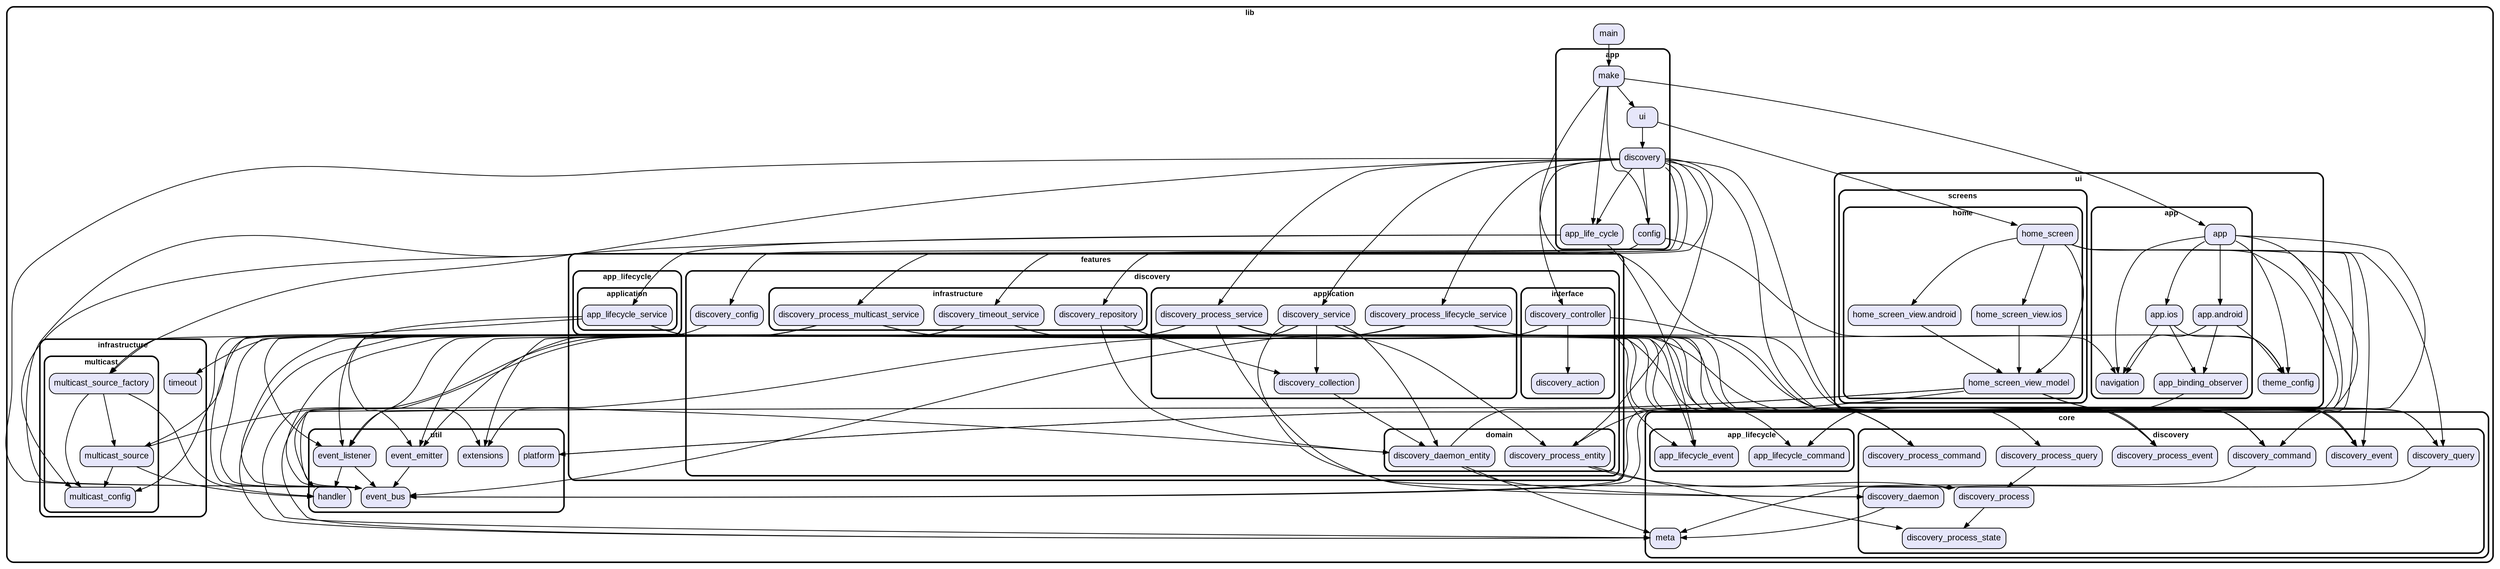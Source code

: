digraph "" {
  graph [style=rounded fontname="Arial Black" fontsize=13 penwidth=2.6];
  node [shape=rect style="filled,rounded" fontname=Arial fontsize=15 fillcolor=Lavender penwidth=1.3];
  edge [penwidth=1.3];
  "/ui/app/app.android.dart" [label="app.android"];
  "/ui/app/app_binding_observer.dart" [label="app_binding_observer"];
  "/ui/app/app.ios.dart" [label="app.ios"];
  "/ui/app/navigation.dart" [label="navigation"];
  "/ui/app/app.dart" [label="app"];
  "/ui/screens/home/home_screen_view.android.dart" [label="home_screen_view.android"];
  "/ui/screens/home/home_screen_view.ios.dart" [label="home_screen_view.ios"];
  "/ui/screens/home/home_screen_view_model.dart" [label="home_screen_view_model"];
  "/ui/screens/home/home_screen.dart" [label="home_screen"];
  "/ui/theme_config.dart" [label="theme_config"];
  "/core/meta.dart" [label="meta"];
  "/core/discovery/discovery_process_query.dart" [label="discovery_process_query"];
  "/core/discovery/discovery_process_event.dart" [label="discovery_process_event"];
  "/core/discovery/discovery_daemon.dart" [label="discovery_daemon"];
  "/core/discovery/discovery_process.dart" [label="discovery_process"];
  "/core/discovery/discovery_query.dart" [label="discovery_query"];
  "/core/discovery/discovery_event.dart" [label="discovery_event"];
  "/core/discovery/discovery_command.dart" [label="discovery_command"];
  "/core/discovery/discovery_process_state.dart" [label="discovery_process_state"];
  "/core/discovery/discovery_process_command.dart" [label="discovery_process_command"];
  "/core/app_lifecycle/app_lifecycle_command.dart" [label="app_lifecycle_command"];
  "/core/app_lifecycle/app_lifecycle_event.dart" [label="app_lifecycle_event"];
  "/app/ui.dart" [label="ui"];
  "/app/config.dart" [label="config"];
  "/app/app_life_cycle.dart" [label="app_life_cycle"];
  "/app/discovery.dart" [label="discovery"];
  "/app/make.dart" [label="make"];
  "/util/handler.dart" [label="handler"];
  "/util/event_bus.dart" [label="event_bus"];
  "/util/extensions.dart" [label="extensions"];
  "/util/event_emitter.dart" [label="event_emitter"];
  "/util/platform.dart" [label="platform"];
  "/util/event_listener.dart" [label="event_listener"];
  "/features/discovery/interface/discovery_controller.dart" [label="discovery_controller"];
  "/features/discovery/interface/discovery_action.dart" [label="discovery_action"];
  "/features/discovery/discovery_config.dart" [label="discovery_config"];
  "/features/discovery/application/discovery_process_lifecycle_service.dart" [label="discovery_process_lifecycle_service"];
  "/features/discovery/application/discovery_process_service.dart" [label="discovery_process_service"];
  "/features/discovery/application/discovery_collection.dart" [label="discovery_collection"];
  "/features/discovery/application/discovery_service.dart" [label="discovery_service"];
  "/features/discovery/infrastructure/discovery_repository.dart" [label="discovery_repository"];
  "/features/discovery/infrastructure/discovery_process_multicast_service.dart" [label="discovery_process_multicast_service"];
  "/features/discovery/infrastructure/discovery_timeout_service.dart" [label="discovery_timeout_service"];
  "/features/discovery/domain/discovery_daemon_entity.dart" [label="discovery_daemon_entity"];
  "/features/discovery/domain/discovery_process_entity.dart" [label="discovery_process_entity"];
  "/features/app_lifecycle/application/app_lifecycle_service.dart" [label="app_lifecycle_service"];
  "/main.dart" [label="main"];
  "/infrastructure/multicast/multicast_source_factory.dart" [label="multicast_source_factory"];
  "/infrastructure/multicast/multicast_source.dart" [label="multicast_source"];
  "/infrastructure/multicast/multicast_config.dart" [label="multicast_config"];
  "/infrastructure/timeout.dart" [label="timeout"];
  subgraph "cluster~" {
    label="lib";
    "/main.dart";
    subgraph "cluster~/ui" {
      label="ui";
      "/ui/theme_config.dart";
      subgraph "cluster~/ui/app" {
        label="app";
        "/ui/app/app.android.dart";
        "/ui/app/app_binding_observer.dart";
        "/ui/app/app.ios.dart";
        "/ui/app/navigation.dart";
        "/ui/app/app.dart";
      }
      subgraph "cluster~/ui/screens" {
        label="screens";
        subgraph "cluster~/ui/screens/home" {
          label="home";
          "/ui/screens/home/home_screen_view.android.dart";
          "/ui/screens/home/home_screen_view.ios.dart";
          "/ui/screens/home/home_screen_view_model.dart";
          "/ui/screens/home/home_screen.dart";
        }
      }
    }
    subgraph "cluster~/core" {
      label="core";
      "/core/meta.dart";
      subgraph "cluster~/core/discovery" {
        label="discovery";
        "/core/discovery/discovery_process_query.dart";
        "/core/discovery/discovery_process_event.dart";
        "/core/discovery/discovery_daemon.dart";
        "/core/discovery/discovery_process.dart";
        "/core/discovery/discovery_query.dart";
        "/core/discovery/discovery_event.dart";
        "/core/discovery/discovery_command.dart";
        "/core/discovery/discovery_process_state.dart";
        "/core/discovery/discovery_process_command.dart";
      }
      subgraph "cluster~/core/app_lifecycle" {
        label="app_lifecycle";
        "/core/app_lifecycle/app_lifecycle_command.dart";
        "/core/app_lifecycle/app_lifecycle_event.dart";
      }
    }
    subgraph "cluster~/app" {
      label="app";
      "/app/ui.dart";
      "/app/config.dart";
      "/app/app_life_cycle.dart";
      "/app/discovery.dart";
      "/app/make.dart";
    }
    subgraph "cluster~/util" {
      label="util";
      "/util/handler.dart";
      "/util/event_bus.dart";
      "/util/extensions.dart";
      "/util/event_emitter.dart";
      "/util/platform.dart";
      "/util/event_listener.dart";
    }
    subgraph "cluster~/features" {
      label="features";
      subgraph "cluster~/features/discovery" {
        label="discovery";
        "/features/discovery/discovery_config.dart";
        subgraph "cluster~/features/discovery/interface" {
          label="interface";
          "/features/discovery/interface/discovery_controller.dart";
          "/features/discovery/interface/discovery_action.dart";
        }
        subgraph "cluster~/features/discovery/application" {
          label="application";
          "/features/discovery/application/discovery_process_lifecycle_service.dart";
          "/features/discovery/application/discovery_process_service.dart";
          "/features/discovery/application/discovery_collection.dart";
          "/features/discovery/application/discovery_service.dart";
        }
        subgraph "cluster~/features/discovery/infrastructure" {
          label="infrastructure";
          "/features/discovery/infrastructure/discovery_repository.dart";
          "/features/discovery/infrastructure/discovery_process_multicast_service.dart";
          "/features/discovery/infrastructure/discovery_timeout_service.dart";
        }
        subgraph "cluster~/features/discovery/domain" {
          label="domain";
          "/features/discovery/domain/discovery_daemon_entity.dart";
          "/features/discovery/domain/discovery_process_entity.dart";
        }
      }
      subgraph "cluster~/features/app_lifecycle" {
        label="app_lifecycle";
        subgraph "cluster~/features/app_lifecycle/application" {
          label="application";
          "/features/app_lifecycle/application/app_lifecycle_service.dart";
        }
      }
    }
    subgraph "cluster~/infrastructure" {
      label="infrastructure";
      "/infrastructure/timeout.dart";
      subgraph "cluster~/infrastructure/multicast" {
        label="multicast";
        "/infrastructure/multicast/multicast_source_factory.dart";
        "/infrastructure/multicast/multicast_source.dart";
        "/infrastructure/multicast/multicast_config.dart";
      }
    }
  }
  "/ui/app/app.android.dart" -> "/ui/app/app_binding_observer.dart";
  "/ui/app/app.android.dart" -> "/ui/app/navigation.dart";
  "/ui/app/app.android.dart" -> "/ui/theme_config.dart";
  "/ui/app/app_binding_observer.dart" -> "/core/app_lifecycle/app_lifecycle_command.dart";
  "/ui/app/app.ios.dart" -> "/ui/app/app_binding_observer.dart";
  "/ui/app/app.ios.dart" -> "/ui/app/navigation.dart";
  "/ui/app/app.ios.dart" -> "/ui/theme_config.dart";
  "/ui/app/app.dart" -> "/core/app_lifecycle/app_lifecycle_command.dart";
  "/ui/app/app.dart" -> "/ui/app/app.android.dart";
  "/ui/app/app.dart" -> "/ui/app/app.ios.dart";
  "/ui/app/app.dart" -> "/ui/app/navigation.dart";
  "/ui/app/app.dart" -> "/ui/theme_config.dart";
  "/ui/app/app.dart" -> "/util/platform.dart";
  "/ui/screens/home/home_screen_view.android.dart" -> "/ui/screens/home/home_screen_view_model.dart";
  "/ui/screens/home/home_screen_view.ios.dart" -> "/ui/screens/home/home_screen_view_model.dart";
  "/ui/screens/home/home_screen_view_model.dart" -> "/core/discovery/discovery_command.dart";
  "/ui/screens/home/home_screen_view_model.dart" -> "/core/discovery/discovery_event.dart";
  "/ui/screens/home/home_screen_view_model.dart" -> "/core/discovery/discovery_query.dart";
  "/ui/screens/home/home_screen_view_model.dart" -> "/core/meta.dart";
  "/ui/screens/home/home_screen_view_model.dart" -> "/util/event_bus.dart";
  "/ui/screens/home/home_screen_view_model.dart" -> "/util/event_listener.dart";
  "/ui/screens/home/home_screen.dart" -> "/core/discovery/discovery_command.dart";
  "/ui/screens/home/home_screen.dart" -> "/core/discovery/discovery_event.dart";
  "/ui/screens/home/home_screen.dart" -> "/core/discovery/discovery_query.dart";
  "/ui/screens/home/home_screen.dart" -> "/ui/screens/home/home_screen_view.android.dart";
  "/ui/screens/home/home_screen.dart" -> "/ui/screens/home/home_screen_view.ios.dart";
  "/ui/screens/home/home_screen.dart" -> "/ui/screens/home/home_screen_view_model.dart";
  "/ui/screens/home/home_screen.dart" -> "/util/event_bus.dart";
  "/ui/screens/home/home_screen.dart" -> "/util/platform.dart";
  "/core/discovery/discovery_process_query.dart" -> "/core/discovery/discovery_process.dart";
  "/core/discovery/discovery_daemon.dart" -> "/core/meta.dart";
  "/core/discovery/discovery_process.dart" -> "/core/discovery/discovery_process_state.dart";
  "/core/discovery/discovery_query.dart" -> "/core/discovery/discovery_daemon.dart";
  "/core/discovery/discovery_command.dart" -> "/core/meta.dart";
  "/app/ui.dart" -> "/app/discovery.dart";
  "/app/ui.dart" -> "/ui/screens/home/home_screen.dart";
  "/app/config.dart" -> "/features/discovery/discovery_config.dart";
  "/app/config.dart" -> "/infrastructure/multicast/multicast_config.dart";
  "/app/config.dart" -> "/ui/theme_config.dart";
  "/app/app_life_cycle.dart" -> "/core/app_lifecycle/app_lifecycle_event.dart";
  "/app/app_life_cycle.dart" -> "/features/app_lifecycle/application/app_lifecycle_service.dart";
  "/app/app_life_cycle.dart" -> "/util/event_bus.dart";
  "/app/discovery.dart" -> "/app/app_life_cycle.dart";
  "/app/discovery.dart" -> "/app/config.dart";
  "/app/discovery.dart" -> "/core/discovery/discovery_event.dart";
  "/app/discovery.dart" -> "/core/discovery/discovery_process_event.dart";
  "/app/discovery.dart" -> "/features/discovery/application/discovery_process_lifecycle_service.dart";
  "/app/discovery.dart" -> "/features/discovery/application/discovery_process_service.dart";
  "/app/discovery.dart" -> "/features/discovery/application/discovery_service.dart";
  "/app/discovery.dart" -> "/features/discovery/domain/discovery_process_entity.dart";
  "/app/discovery.dart" -> "/features/discovery/infrastructure/discovery_process_multicast_service.dart";
  "/app/discovery.dart" -> "/features/discovery/infrastructure/discovery_repository.dart";
  "/app/discovery.dart" -> "/features/discovery/infrastructure/discovery_timeout_service.dart";
  "/app/discovery.dart" -> "/features/discovery/interface/discovery_controller.dart";
  "/app/discovery.dart" -> "/infrastructure/multicast/multicast_source_factory.dart";
  "/app/discovery.dart" -> "/util/event_bus.dart";
  "/app/make.dart" -> "/app/app_life_cycle.dart";
  "/app/make.dart" -> "/app/config.dart";
  "/app/make.dart" -> "/app/ui.dart";
  "/app/make.dart" -> "/ui/app/app.dart";
  "/app/make.dart" -> "/ui/app/navigation.dart";
  "/util/event_emitter.dart" -> "/util/event_bus.dart";
  "/util/event_listener.dart" -> "/util/event_bus.dart";
  "/util/event_listener.dart" -> "/util/handler.dart";
  "/features/discovery/interface/discovery_controller.dart" -> "/core/meta.dart";
  "/features/discovery/interface/discovery_controller.dart" -> "/core/discovery/discovery_command.dart";
  "/features/discovery/interface/discovery_controller.dart" -> "/features/discovery/interface/discovery_action.dart";
  "/features/discovery/interface/discovery_controller.dart" -> "/util/handler.dart";
  "/features/discovery/discovery_config.dart" -> "/infrastructure/multicast/multicast_config.dart";
  "/features/discovery/application/discovery_process_lifecycle_service.dart" -> "/core/app_lifecycle/app_lifecycle_event.dart";
  "/features/discovery/application/discovery_process_lifecycle_service.dart" -> "/core/discovery/discovery_process_command.dart";
  "/features/discovery/application/discovery_process_lifecycle_service.dart" -> "/util/event_bus.dart";
  "/features/discovery/application/discovery_process_lifecycle_service.dart" -> "/util/event_listener.dart";
  "/features/discovery/application/discovery_process_service.dart" -> "/core/discovery/discovery_process.dart";
  "/features/discovery/application/discovery_process_service.dart" -> "/core/discovery/discovery_process_command.dart";
  "/features/discovery/application/discovery_process_service.dart" -> "/core/discovery/discovery_process_event.dart";
  "/features/discovery/application/discovery_process_service.dart" -> "/core/discovery/discovery_process_query.dart";
  "/features/discovery/application/discovery_process_service.dart" -> "/features/discovery/domain/discovery_process_entity.dart";
  "/features/discovery/application/discovery_process_service.dart" -> "/util/event_bus.dart";
  "/features/discovery/application/discovery_process_service.dart" -> "/util/event_emitter.dart";
  "/features/discovery/application/discovery_process_service.dart" -> "/util/extensions.dart";
  "/features/discovery/application/discovery_collection.dart" -> "/features/discovery/domain/discovery_daemon_entity.dart";
  "/features/discovery/application/discovery_service.dart" -> "/core/discovery/discovery_command.dart";
  "/features/discovery/application/discovery_service.dart" -> "/core/discovery/discovery_daemon.dart";
  "/features/discovery/application/discovery_service.dart" -> "/core/discovery/discovery_event.dart";
  "/features/discovery/application/discovery_service.dart" -> "/core/discovery/discovery_query.dart";
  "/features/discovery/application/discovery_service.dart" -> "/core/meta.dart";
  "/features/discovery/application/discovery_service.dart" -> "/features/discovery/application/discovery_collection.dart";
  "/features/discovery/application/discovery_service.dart" -> "/features/discovery/domain/discovery_daemon_entity.dart";
  "/features/discovery/application/discovery_service.dart" -> "/util/event_bus.dart";
  "/features/discovery/application/discovery_service.dart" -> "/util/event_emitter.dart";
  "/features/discovery/infrastructure/discovery_repository.dart" -> "/features/discovery/application/discovery_collection.dart";
  "/features/discovery/infrastructure/discovery_repository.dart" -> "/features/discovery/domain/discovery_daemon_entity.dart";
  "/features/discovery/infrastructure/discovery_process_multicast_service.dart" -> "/core/discovery/discovery_process_command.dart";
  "/features/discovery/infrastructure/discovery_process_multicast_service.dart" -> "/core/discovery/discovery_process_event.dart";
  "/features/discovery/infrastructure/discovery_process_multicast_service.dart" -> "/infrastructure/multicast/multicast_source.dart";
  "/features/discovery/infrastructure/discovery_process_multicast_service.dart" -> "/infrastructure/multicast/multicast_source_factory.dart";
  "/features/discovery/infrastructure/discovery_process_multicast_service.dart" -> "/util/event_bus.dart";
  "/features/discovery/infrastructure/discovery_process_multicast_service.dart" -> "/util/event_listener.dart";
  "/features/discovery/infrastructure/discovery_timeout_service.dart" -> "/core/discovery/discovery_command.dart";
  "/features/discovery/infrastructure/discovery_timeout_service.dart" -> "/core/discovery/discovery_event.dart";
  "/features/discovery/infrastructure/discovery_timeout_service.dart" -> "/infrastructure/timeout.dart";
  "/features/discovery/infrastructure/discovery_timeout_service.dart" -> "/util/event_bus.dart";
  "/features/discovery/infrastructure/discovery_timeout_service.dart" -> "/util/event_listener.dart";
  "/features/discovery/domain/discovery_daemon_entity.dart" -> "/core/discovery/discovery_daemon.dart";
  "/features/discovery/domain/discovery_daemon_entity.dart" -> "/core/discovery/discovery_event.dart";
  "/features/discovery/domain/discovery_daemon_entity.dart" -> "/core/meta.dart";
  "/features/discovery/domain/discovery_daemon_entity.dart" -> "/util/extensions.dart";
  "/features/discovery/domain/discovery_process_entity.dart" -> "/core/discovery/discovery_process.dart";
  "/features/discovery/domain/discovery_process_entity.dart" -> "/core/discovery/discovery_process_event.dart";
  "/features/discovery/domain/discovery_process_entity.dart" -> "/core/discovery/discovery_process_state.dart";
  "/features/app_lifecycle/application/app_lifecycle_service.dart" -> "/core/app_lifecycle/app_lifecycle_command.dart";
  "/features/app_lifecycle/application/app_lifecycle_service.dart" -> "/core/app_lifecycle/app_lifecycle_event.dart";
  "/features/app_lifecycle/application/app_lifecycle_service.dart" -> "/util/event_bus.dart";
  "/features/app_lifecycle/application/app_lifecycle_service.dart" -> "/util/event_emitter.dart";
  "/main.dart" -> "/app/make.dart";
  "/infrastructure/multicast/multicast_source_factory.dart" -> "/infrastructure/multicast/multicast_config.dart";
  "/infrastructure/multicast/multicast_source_factory.dart" -> "/infrastructure/multicast/multicast_source.dart";
  "/infrastructure/multicast/multicast_source_factory.dart" -> "/util/handler.dart";
  "/infrastructure/multicast/multicast_source.dart" -> "/infrastructure/multicast/multicast_config.dart";
  "/infrastructure/multicast/multicast_source.dart" -> "/util/extensions.dart";
  "/infrastructure/multicast/multicast_source.dart" -> "/util/handler.dart";
}
